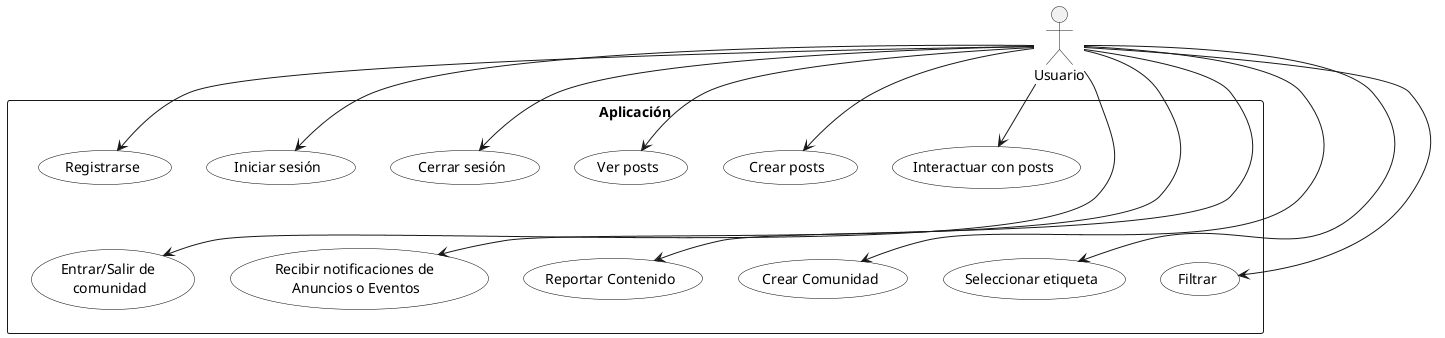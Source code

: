 @startuml
skinparam packageStyle rectangle
actor Usuario

rectangle "Aplicación" {
    ' Primera fila de casos de uso
    together {
        usecase "Registrarse" as UC1
        usecase "Iniciar sesión" as UC2
        usecase "Cerrar sesión" as UC3
        usecase "Ver posts" as UC4
        usecase "Crear posts" as UC5
        usecase "Interactuar con posts" as UC6
    }
    
    ' Segunda fila de casos de uso
    together {
        usecase "Entrar/Salir de \ncomunidad" as UC7
        usecase "Recibir notificaciones de \nAnuncios o Eventos" as UC8
        usecase "Reportar Contenido" as UC9
        usecase "Crear Comunidad" as UC10
        usecase "Seleccionar etiqueta" as UC11
        usecase "Filtrar" as UC12
    }

    ' Espaciado horizontal primera fila
    UC1 -[hidden]right- UC2
    UC2 -[hidden]right- UC3
    UC3 -[hidden]right- UC4
    UC4 -[hidden]right- UC5
    UC5 -[hidden]right- UC6

    ' Espaciado horizontal segunda fila
    UC7 -[hidden]right- UC8
    UC8 -[hidden]right- UC9
    UC9 -[hidden]right- UC10
    UC10 -[hidden]right- UC11
    UC11 -[hidden]right- UC12

    ' Espaciado vertical entre filas
    UC1 -[hidden]down- UC7
    UC2 -[hidden]down- UC8
    UC3 -[hidden]down- UC9
    UC4 -[hidden]down- UC10
    UC5 -[hidden]down- UC11
    UC6 -[hidden]down- UC12
}

' Conexiones con el usuario
Usuario --> UC1
Usuario --> UC2
Usuario --> UC3
Usuario --> UC4
Usuario --> UC5
Usuario --> UC6
Usuario -down-> UC7
Usuario -down-> UC8
Usuario -down-> UC9
Usuario -down-> UC10
Usuario -down-> UC11
Usuario -down-> UC12

' Configuración de estilo
skinparam usecase {
    BackgroundColor white
    BorderColor black
    ArrowColor black
}

@enduml